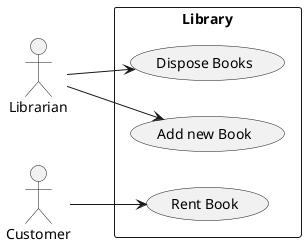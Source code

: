@startuml
left to right direction
actor "Librarian" as lib
actor "Customer" as cust
rectangle Library {
  usecase "Add new Book" as UC1
  usecase "Rent Book" as UC2
  usecase "Dispose Books" as UC3
}
lib --> UC1
cust --> UC2
lib --> UC3
@enduml
